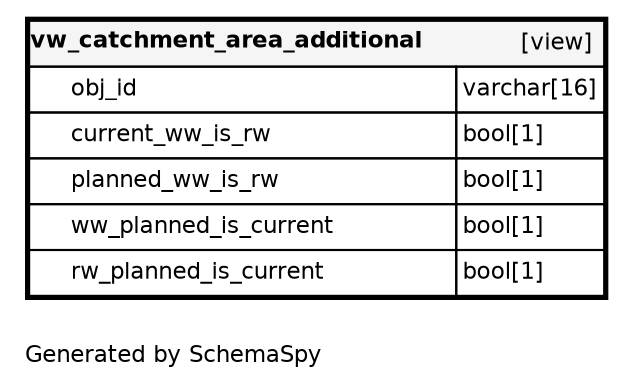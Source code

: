 digraph "oneDegreeRelationshipsDiagram" {
  graph [    rankdir="RL"    bgcolor="#ffffff"    label="\nGenerated by SchemaSpy"    labeljust="l"    nodesep="0.18"    ranksep="0.46"    fontname="Helvetica"    fontsize="11"    ration="compress"  ];  node [    fontname="Helvetica"    fontsize="11"    shape="plaintext"  ];  edge [    arrowsize="0.8"  ];
  "vw_catchment_area_additional" [
   label=<
    <TABLE BORDER="2" CELLBORDER="1" CELLSPACING="0" BGCOLOR="#ffffff">
      <TR><TD COLSPAN="4"  BGCOLOR="#f5f5f5"><TABLE BORDER="0" CELLSPACING="0"><TR><TD ALIGN="LEFT" FIXEDSIZE="TRUE" WIDTH="184" HEIGHT="16"><B>vw_catchment_area_additional</B></TD><TD ALIGN="RIGHT">[view]</TD></TR></TABLE></TD></TR>
      <TR><TD PORT="obj_id" COLSPAN="2" ALIGN="LEFT"><TABLE BORDER="0" CELLSPACING="0" ALIGN="LEFT"><TR ALIGN="LEFT"><TD ALIGN="LEFT" FIXEDSIZE="TRUE" WIDTH="15" HEIGHT="16"></TD><TD ALIGN="LEFT" FIXEDSIZE="TRUE" WIDTH="184" HEIGHT="16">obj_id</TD></TR></TABLE></TD><TD PORT="obj_id.type" ALIGN="LEFT">varchar[16]</TD></TR>
      <TR><TD PORT="current_ww_is_rw" COLSPAN="2" ALIGN="LEFT"><TABLE BORDER="0" CELLSPACING="0" ALIGN="LEFT"><TR ALIGN="LEFT"><TD ALIGN="LEFT" FIXEDSIZE="TRUE" WIDTH="15" HEIGHT="16"></TD><TD ALIGN="LEFT" FIXEDSIZE="TRUE" WIDTH="184" HEIGHT="16">current_ww_is_rw</TD></TR></TABLE></TD><TD PORT="current_ww_is_rw.type" ALIGN="LEFT">bool[1]</TD></TR>
      <TR><TD PORT="planned_ww_is_rw" COLSPAN="2" ALIGN="LEFT"><TABLE BORDER="0" CELLSPACING="0" ALIGN="LEFT"><TR ALIGN="LEFT"><TD ALIGN="LEFT" FIXEDSIZE="TRUE" WIDTH="15" HEIGHT="16"></TD><TD ALIGN="LEFT" FIXEDSIZE="TRUE" WIDTH="184" HEIGHT="16">planned_ww_is_rw</TD></TR></TABLE></TD><TD PORT="planned_ww_is_rw.type" ALIGN="LEFT">bool[1]</TD></TR>
      <TR><TD PORT="ww_planned_is_current" COLSPAN="2" ALIGN="LEFT"><TABLE BORDER="0" CELLSPACING="0" ALIGN="LEFT"><TR ALIGN="LEFT"><TD ALIGN="LEFT" FIXEDSIZE="TRUE" WIDTH="15" HEIGHT="16"></TD><TD ALIGN="LEFT" FIXEDSIZE="TRUE" WIDTH="184" HEIGHT="16">ww_planned_is_current</TD></TR></TABLE></TD><TD PORT="ww_planned_is_current.type" ALIGN="LEFT">bool[1]</TD></TR>
      <TR><TD PORT="rw_planned_is_current" COLSPAN="2" ALIGN="LEFT"><TABLE BORDER="0" CELLSPACING="0" ALIGN="LEFT"><TR ALIGN="LEFT"><TD ALIGN="LEFT" FIXEDSIZE="TRUE" WIDTH="15" HEIGHT="16"></TD><TD ALIGN="LEFT" FIXEDSIZE="TRUE" WIDTH="184" HEIGHT="16">rw_planned_is_current</TD></TR></TABLE></TD><TD PORT="rw_planned_is_current.type" ALIGN="LEFT">bool[1]</TD></TR>
    </TABLE>>
    URL="../../tables/vw_catchment_area_additional.html"
    target="_top"
    tooltip="vw_catchment_area_additional"
  ];
}
